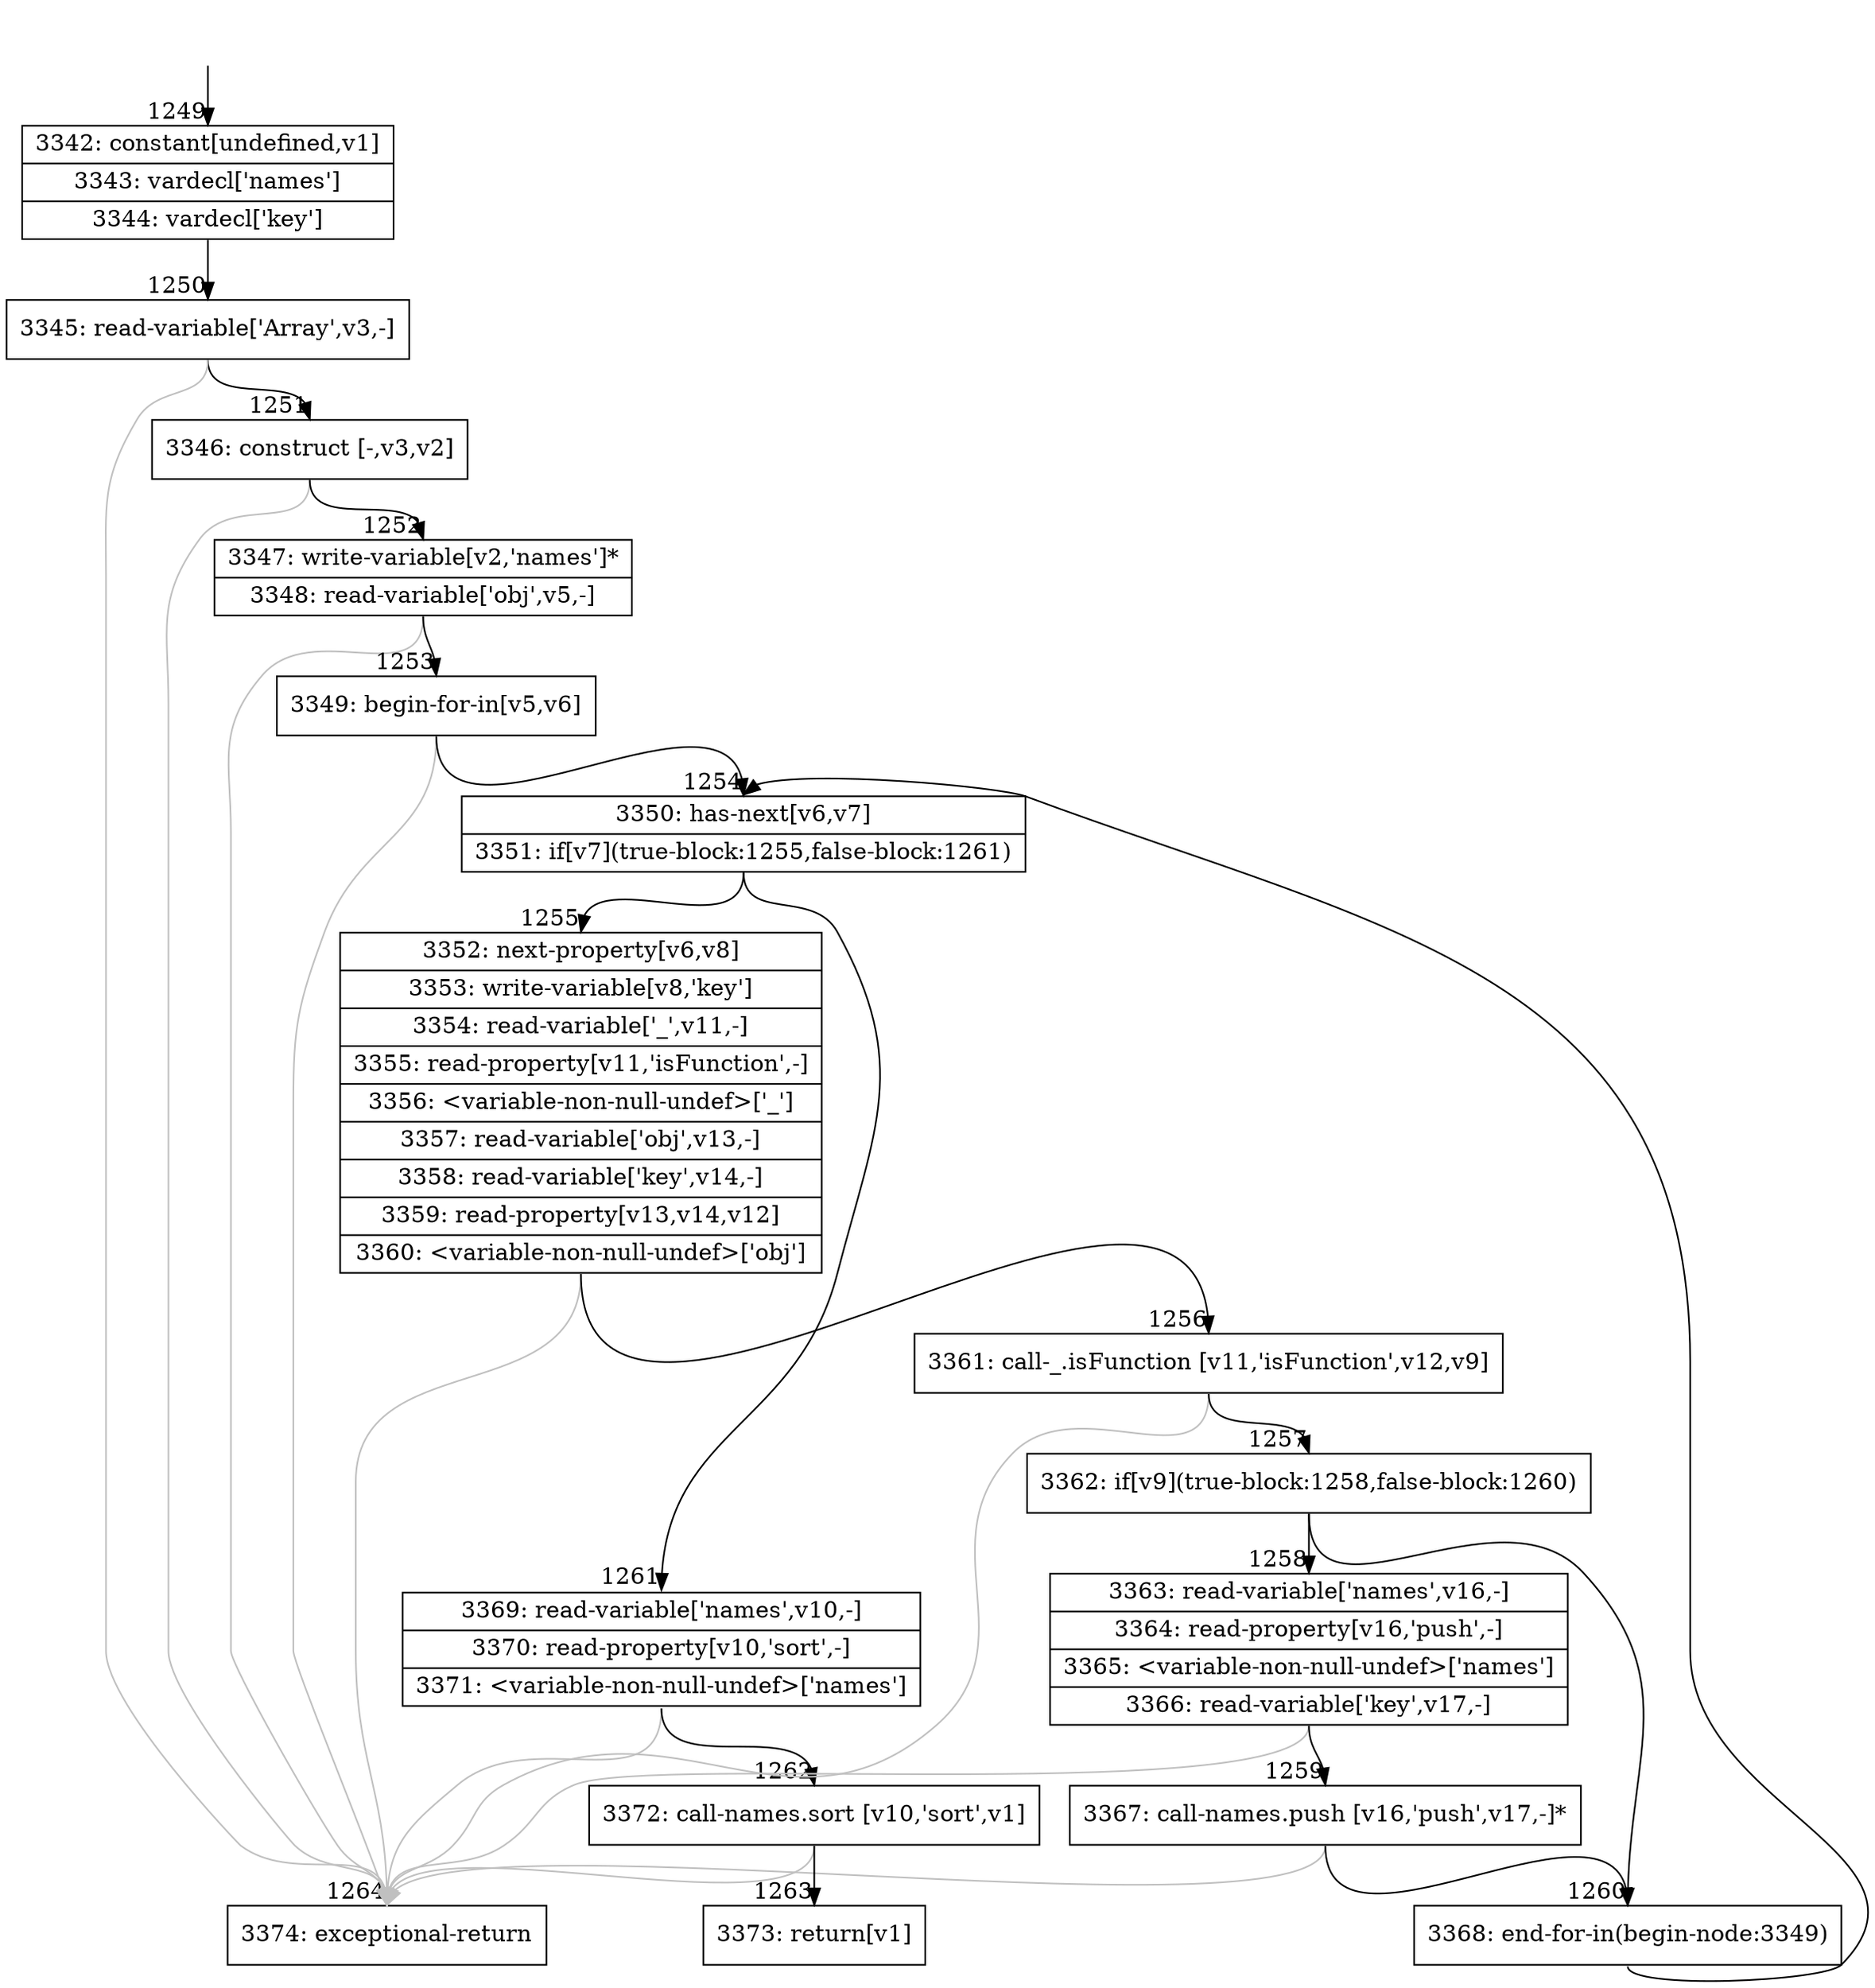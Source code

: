 digraph {
rankdir="TD"
BB_entry105[shape=none,label=""];
BB_entry105 -> BB1249 [tailport=s, headport=n, headlabel="    1249"]
BB1249 [shape=record label="{3342: constant[undefined,v1]|3343: vardecl['names']|3344: vardecl['key']}" ] 
BB1249 -> BB1250 [tailport=s, headport=n, headlabel="      1250"]
BB1250 [shape=record label="{3345: read-variable['Array',v3,-]}" ] 
BB1250 -> BB1251 [tailport=s, headport=n, headlabel="      1251"]
BB1250 -> BB1264 [tailport=s, headport=n, color=gray, headlabel="      1264"]
BB1251 [shape=record label="{3346: construct [-,v3,v2]}" ] 
BB1251 -> BB1252 [tailport=s, headport=n, headlabel="      1252"]
BB1251 -> BB1264 [tailport=s, headport=n, color=gray]
BB1252 [shape=record label="{3347: write-variable[v2,'names']*|3348: read-variable['obj',v5,-]}" ] 
BB1252 -> BB1253 [tailport=s, headport=n, headlabel="      1253"]
BB1252 -> BB1264 [tailport=s, headport=n, color=gray]
BB1253 [shape=record label="{3349: begin-for-in[v5,v6]}" ] 
BB1253 -> BB1254 [tailport=s, headport=n, headlabel="      1254"]
BB1253 -> BB1264 [tailport=s, headport=n, color=gray]
BB1254 [shape=record label="{3350: has-next[v6,v7]|3351: if[v7](true-block:1255,false-block:1261)}" ] 
BB1254 -> BB1255 [tailport=s, headport=n, headlabel="      1255"]
BB1254 -> BB1261 [tailport=s, headport=n, headlabel="      1261"]
BB1255 [shape=record label="{3352: next-property[v6,v8]|3353: write-variable[v8,'key']|3354: read-variable['_',v11,-]|3355: read-property[v11,'isFunction',-]|3356: \<variable-non-null-undef\>['_']|3357: read-variable['obj',v13,-]|3358: read-variable['key',v14,-]|3359: read-property[v13,v14,v12]|3360: \<variable-non-null-undef\>['obj']}" ] 
BB1255 -> BB1256 [tailport=s, headport=n, headlabel="      1256"]
BB1255 -> BB1264 [tailport=s, headport=n, color=gray]
BB1256 [shape=record label="{3361: call-_.isFunction [v11,'isFunction',v12,v9]}" ] 
BB1256 -> BB1257 [tailport=s, headport=n, headlabel="      1257"]
BB1256 -> BB1264 [tailport=s, headport=n, color=gray]
BB1257 [shape=record label="{3362: if[v9](true-block:1258,false-block:1260)}" ] 
BB1257 -> BB1258 [tailport=s, headport=n, headlabel="      1258"]
BB1257 -> BB1260 [tailport=s, headport=n, headlabel="      1260"]
BB1258 [shape=record label="{3363: read-variable['names',v16,-]|3364: read-property[v16,'push',-]|3365: \<variable-non-null-undef\>['names']|3366: read-variable['key',v17,-]}" ] 
BB1258 -> BB1259 [tailport=s, headport=n, headlabel="      1259"]
BB1258 -> BB1264 [tailport=s, headport=n, color=gray]
BB1259 [shape=record label="{3367: call-names.push [v16,'push',v17,-]*}" ] 
BB1259 -> BB1260 [tailport=s, headport=n]
BB1259 -> BB1264 [tailport=s, headport=n, color=gray]
BB1260 [shape=record label="{3368: end-for-in(begin-node:3349)}" ] 
BB1260 -> BB1254 [tailport=s, headport=n]
BB1261 [shape=record label="{3369: read-variable['names',v10,-]|3370: read-property[v10,'sort',-]|3371: \<variable-non-null-undef\>['names']}" ] 
BB1261 -> BB1262 [tailport=s, headport=n, headlabel="      1262"]
BB1261 -> BB1264 [tailport=s, headport=n, color=gray]
BB1262 [shape=record label="{3372: call-names.sort [v10,'sort',v1]}" ] 
BB1262 -> BB1263 [tailport=s, headport=n, headlabel="      1263"]
BB1262 -> BB1264 [tailport=s, headport=n, color=gray]
BB1263 [shape=record label="{3373: return[v1]}" ] 
BB1264 [shape=record label="{3374: exceptional-return}" ] 
//#$~ 1007
}
